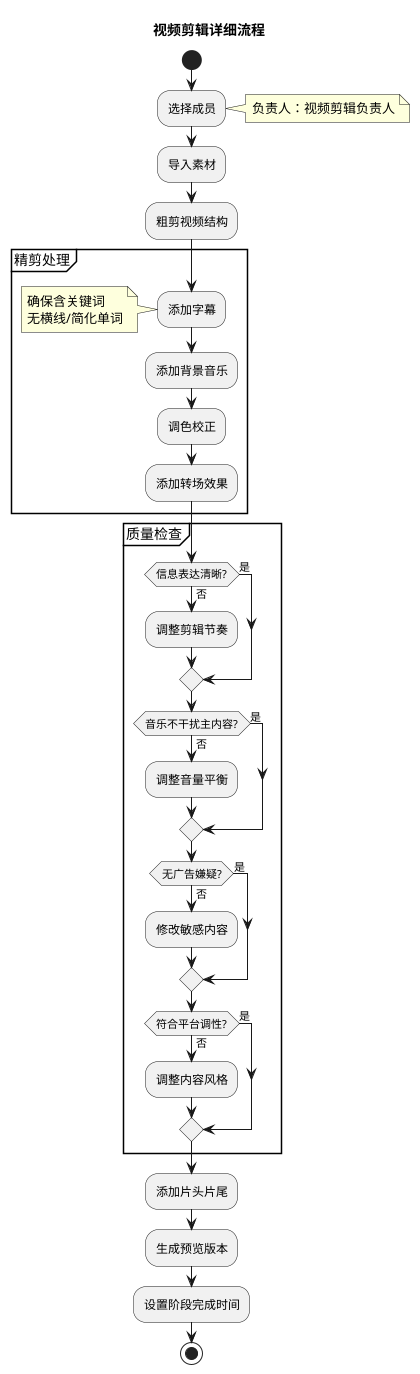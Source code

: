 @startuml editing.puml

title 视频剪辑详细流程

start

:选择成员;
note right: 负责人：视频剪辑负责人

:导入素材;
:粗剪视频结构;

partition "精剪处理" {
  :添加字幕;
  note: 确保含关键词\n无横线/简化单词
  :添加背景音乐;
  :调色校正;
  :添加转场效果;
}

partition "质量检查" {
  if (信息表达清晰?) then (是)
  else (否)
    :调整剪辑节奏;
  endif
  
  if (音乐不干扰主内容?) then (是)
  else (否)
    :调整音量平衡;
  endif
  
  if (无广告嫌疑?) then (是)
  else (否)
    :修改敏感内容;
  endif
  
  if (符合平台调性?) then (是)
  else (否)
    :调整内容风格;
  endif
}

:添加片头片尾;
:生成预览版本;
:设置阶段完成时间;

stop

@enduml